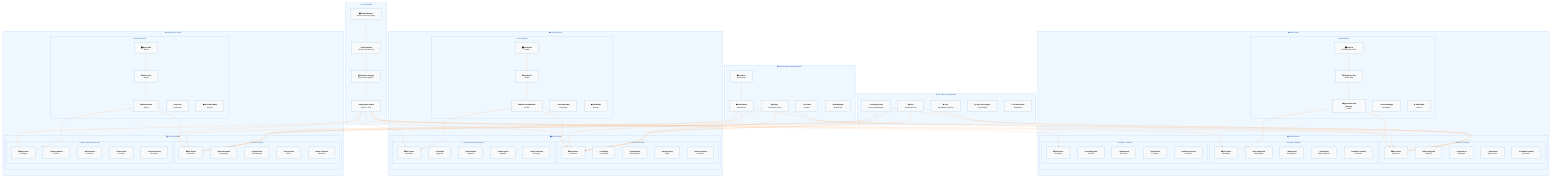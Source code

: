 %%{init: {
  'theme': 'base',
  'themeVariables': {
    'primaryColor': '#1f77b4',
    'primaryTextColor': '#000000',
    'primaryBorderColor': '#0d47a1',
    'lineColor': '#ff7f0e',
    'secondaryColor': '#2ca02c',
    'tertiaryColor': '#d62728',
    'background': '#ffffff',
    'mainBkg': '#f8f9fa',
    'secondBkg': '#e9ecef',
    'tertiaryBkg': '#dee2e6',
    'nodeBkg': '#ffffff',
    'nodeBorder': '#1f77b4',
    'clusterBkg': '#f0f8ff',
    'clusterBorder': '#4A90E2',
    'defaultLinkColor': '#ff7f0e',
    'titleColor': '#0d47a1',
    'textColor': '#000000',
    'nodeTextColor': '#000000',
    'clusterTextColor': '#000000'
  },
  'flowchart': {
    'nodeSpacing': 80,
    'rankSpacing': 120,
    'curve': 'basis',
    'padding': 35,
    'useMaxWidth': true,
    'htmlLabels': true,
    'diagramPadding': 30
  },
  'fontFamily': 'Segoe UI, Arial, sans-serif',
  'fontSize': 18,
  'fontWeight': '600'
}}%%
graph TB
    subgraph CI_CD["🚀 CI/CD PIPELINE"]
        GITHUB["<b>📦 GitHub Actions</b><br/><span style='color:#666;font-size:14px'>Source Control & Triggers</span>"]
        BUILD["<b>🔨 Build Pipeline</b><br/><span style='color:#666;font-size:14px'>Docker, Tests, Security</span>"]
        REGISTRY["<b>📋 Container Registry</b><br/><span style='color:#666;font-size:14px'>Multi-Cloud Registry</span>"]
        DEPLOY["<b>🚀 Deployment Engine</b><br/><span style='color:#666;font-size:14px'>ArgoCD + Flux</span>"]
    end
    
    subgraph AWS["☁️ AWS CLOUD"]
        subgraph AWS_REGIONS["🌍 AWS REGIONS"]
            subgraph AWS_US_EAST["📍 US-East-1 (Virginia)"]
                AWS_EKS_1["<b>☸️ EKS Cluster</b><br/><span style='color:#666;font-size:14px'>Production</span>"]
                AWS_RDS_1["<b>🐘 RDS PostgreSQL</b><br/><span style='color:#666;font-size:14px'>Multi-AZ</span>"]
                AWS_ELASTIC_1["<b>🔎 OpenSearch</b><br/><span style='color:#666;font-size:14px'>Managed</span>"]
                AWS_REDIS_1["<b>🔴 ElastiCache</b><br/><span style='color:#666;font-size:14px'>Redis Cluster</span>"]
                AWS_LAMBDA_1["<b>⚡ Lambda Functions</b><br/><span style='color:#666;font-size:14px'>Serverless</span>"]
            end
            
            subgraph AWS_US_WEST["📍 US-West-2 (Oregon)"]
                AWS_EKS_2["<b>☸️ EKS Cluster</b><br/><span style='color:#666;font-size:14px'>DR/Backup</span>"]
                AWS_RDS_2["<b>🐘 RDS PostgreSQL</b><br/><span style='color:#666;font-size:14px'>Read Replica</span>"]
                AWS_ELASTIC_2["<b>🔎 OpenSearch</b><br/><span style='color:#666;font-size:14px'>Cross-Region</span>"]
                AWS_REDIS_2["<b>🔴 ElastiCache</b><br/><span style='color:#666;font-size:14px'>Global Datastore</span>"]
                AWS_LAMBDA_2["<b>⚡ Lambda Functions</b><br/><span style='color:#666;font-size:14px'>Serverless</span>"]
            end
            
            subgraph AWS_EU["📍 EU-West-1 (Ireland)"]
                AWS_EKS_3["<b>☸️ EKS Cluster</b><br/><span style='color:#666;font-size:14px'>EU Region</span>"]
                AWS_RDS_3["<b>🐘 RDS PostgreSQL</b><br/><span style='color:#666;font-size:14px'>EU Data</span>"]
                AWS_ELASTIC_3["<b>🔎 OpenSearch</b><br/><span style='color:#666;font-size:14px'>EU Search</span>"]
                AWS_REDIS_3["<b>🔴 ElastiCache</b><br/><span style='color:#666;font-size:14px'>EU Cache</span>"]
                AWS_LAMBDA_3["<b>⚡ Lambda Functions</b><br/><span style='color:#666;font-size:14px'>Serverless</span>"]
            end
        end
        
        subgraph AWS_SERVICES["🔧 AWS SERVICES"]
            AWS_ALB["<b>⚖️ Application Load Balancer</b><br/><span style='color:#666;font-size:14px'>Global</span>"]
            AWS_CLOUDFRONT["<b>🌐 CloudFront CDN</b><br/><span style='color:#666;font-size:14px'>Global Edge</span>"]
            AWS_ROUTE53["<b>🌍 Route 53</b><br/><span style='color:#666;font-size:14px'>DNS & Health Checks</span>"]
            AWS_SECRETS["<b>🔐 Secrets Manager</b><br/><span style='color:#666;font-size:14px'>Centralized</span>"]
            AWS_IAM["<b>🛡️ IAM & KMS</b><br/><span style='color:#666;font-size:14px'>Security</span>"]
        end
    end
    
    subgraph GCP["☁️ GOOGLE CLOUD"]
        subgraph GCP_REGIONS["🌍 GCP REGIONS"]
            subgraph GCP_US_CENTRAL["📍 US-Central1 (Iowa)"]
                GCP_GKE_1["<b>☸️ GKE Cluster</b><br/><span style='color:#666;font-size:14px'>Production</span>"]
                GCP_CLOUD_SQL_1["<b>🐘 Cloud SQL</b><br/><span style='color:#666;font-size:14px'>PostgreSQL</span>"]
                GCP_ELASTIC_1["<b>🔎 Elasticsearch</b><br/><span style='color:#666;font-size:14px'>GKE Managed</span>"]
                GCP_REDIS_1["<b>🔴 Memorystore</b><br/><span style='color:#666;font-size:14px'>Redis</span>"]
                GCP_CLOUD_FUNCTIONS_1["<b>⚡ Cloud Functions</b><br/><span style='color:#666;font-size:14px'>Serverless</span>"]
            end
            
            subgraph GCP_ASIA["📍 Asia-Southeast1 (Singapore)"]
                GCP_GKE_2["<b>☸️ GKE Cluster</b><br/><span style='color:#666;font-size:14px'>Asia Pacific</span>"]
                GCP_CLOUD_SQL_2["<b>🐘 Cloud SQL</b><br/><span style='color:#666;font-size:14px'>Regional</span>"]
                GCP_ELASTIC_2["<b>🔎 Elasticsearch</b><br/><span style='color:#666;font-size:14px'>Regional</span>"]
                GCP_REDIS_2["<b>🔴 Memorystore</b><br/><span style='color:#666;font-size:14px'>Regional</span>"]
                GCP_CLOUD_FUNCTIONS_2["<b>⚡ Cloud Functions</b><br/><span style='color:#666;font-size:14px'>Serverless</span>"]
            end
        end
        
        subgraph GCP_SERVICES["🔧 GCP SERVICES"]
            GCP_LOAD_BALANCER["<b>⚖️ Global Load Balancer</b><br/><span style='color:#666;font-size:14px'>HTTP(S)</span>"]
            GCP_CDN["<b>🌐 Cloud CDN</b><br/><span style='color:#666;font-size:14px'>Global</span>"]
            GCP_DNS["<b>🌍 Cloud DNS</b><br/><span style='color:#666;font-size:14px'>Global</span>"]
            GCP_SECRET_MANAGER["<b>🔐 Secret Manager</b><br/><span style='color:#666;font-size:14px'>Centralized</span>"]
            GCP_IAM["<b>🛡️ IAM & KMS</b><br/><span style='color:#666;font-size:14px'>Security</span>"]
        end
    end
    
    subgraph AZURE["☁️ MICROSOFT AZURE"]
        subgraph AZURE_REGIONS["🌍 AZURE REGIONS"]
            subgraph AZURE_US_EAST["📍 East US (Virginia)"]
                AZURE_AKS_1["<b>☸️ AKS Cluster</b><br/><span style='color:#666;font-size:14px'>Production</span>"]
                AZURE_POSTGRES_1["<b>🐘 Azure Database</b><br/><span style='color:#666;font-size:14px'>PostgreSQL</span>"]
                AZURE_ELASTIC_1["<b>🔎 Elasticsearch</b><br/><span style='color:#666;font-size:14px'>AKS Managed</span>"]
                AZURE_REDIS_1["<b>🔴 Azure Cache</b><br/><span style='color:#666;font-size:14px'>Redis</span>"]
                AZURE_FUNCTIONS_1["<b>⚡ Azure Functions</b><br/><span style='color:#666;font-size:14px'>Serverless</span>"]
            end
            
            subgraph AZURE_EUROPE["📍 West Europe (Netherlands)"]
                AZURE_AKS_2["<b>☸️ AKS Cluster</b><br/><span style='color:#666;font-size:14px'>EU Region</span>"]
                AZURE_POSTGRES_2["<b>🐘 Azure Database</b><br/><span style='color:#666;font-size:14px'>EU Data</span>"]
                AZURE_ELASTIC_2["<b>🔎 Elasticsearch</b><br/><span style='color:#666;font-size:14px'>EU Search</span>"]
                AZURE_REDIS_2["<b>🔴 Azure Cache</b><br/><span style='color:#666;font-size:14px'>EU Cache</span>"]
                AZURE_FUNCTIONS_2["<b>⚡ Azure Functions</b><br/><span style='color:#666;font-size:14px'>Serverless</span>"]
            end
        end
        
        subgraph AZURE_SERVICES["🔧 AZURE SERVICES"]
            AZURE_LOAD_BALANCER["<b>⚖️ Load Balancer</b><br/><span style='color:#666;font-size:14px'>Global</span>"]
            AZURE_CDN["<b>🌐 Azure CDN</b><br/><span style='color:#666;font-size:14px'>Global</span>"]
            AZURE_DNS["<b>🌍 Azure DNS</b><br/><span style='color:#666;font-size:14px'>Global</span>"]
            AZURE_KEY_VAULT["<b>🔐 Key Vault</b><br/><span style='color:#666;font-size:14px'>Centralized</span>"]
            AZURE_IAM["<b>🛡️ Azure AD & RBAC</b><br/><span style='color:#666;font-size:14px'>Security</span>"]
        end
    end
    
    subgraph MONITORING["📊 MONITORING & OBSERVABILITY"]
        PROMETHEUS["<b>📈 Prometheus</b><br/><span style='color:#666;font-size:14px'>Multi-Cloud</span>"]
        GRAFANA["<b>📊 Grafana</b><br/><span style='color:#666;font-size:14px'>Dashboards</span>"]
        JAEGER["<b>🔍 Jaeger</b><br/><span style='color:#666;font-size:14px'>Distributed Tracing</span>"]
        ELK["<b>📝 ELK Stack</b><br/><span style='color:#666;font-size:14px'>Logging</span>"]
        ALERTMANAGER["<b>🚨 AlertManager</b><br/><span style='color:#666;font-size:14px'>Multi-Cloud</span>"]
    end
    
    subgraph SECURITY["🛡️ SECURITY & COMPLIANCE"]
        VAULT["<b>🔐 HashiCorp Vault</b><br/><span style='color:#666;font-size:14px'>Secrets Management</span>"]
        FALCO["<b>🔍 Falco</b><br/><span style='color:#666;font-size:14px'>Runtime Security</span>"]
        TRIVY["<b>🔒 Trivy</b><br/><span style='color:#666;font-size:14px'>Vulnerability Scanning</span>"]
        OPA["<b>📋 Open Policy Agent</b><br/><span style='color:#666;font-size:14px'>Policy Engine</span>"]
        CIS_BENCHMARK["<b>✅ CIS Benchmark</b><br/><span style='color:#666;font-size:14px'>Compliance</span>"]
    end
    
    %% CI/CD Connections
    GITHUB --> BUILD
    BUILD --> REGISTRY
    REGISTRY --> DEPLOY
    
    %% Deployment to Clouds
    DEPLOY --> AWS_EKS_1
    DEPLOY --> AWS_EKS_2
    DEPLOY --> AWS_EKS_3
    DEPLOY --> GCP_GKE_1
    DEPLOY --> GCP_GKE_2
    DEPLOY --> AZURE_AKS_1
    DEPLOY --> AZURE_AKS_2
    
    %% Load Balancer Connections
    AWS_ALB --> AWS_EKS_1
    AWS_ALB --> AWS_EKS_2
    GCP_LOAD_BALANCER --> GCP_GKE_1
    GCP_LOAD_BALANCER --> GCP_GKE_2
    AZURE_LOAD_BALANCER --> AZURE_AKS_1
    AZURE_LOAD_BALANCER --> AZURE_AKS_2
    
    %% CDN Connections
    AWS_CLOUDFRONT --> AWS_ALB
    GCP_CDN --> GCP_LOAD_BALANCER
    AZURE_CDN --> AZURE_LOAD_BALANCER
    
    %% DNS Connections
    AWS_ROUTE53 --> AWS_CLOUDFRONT
    GCP_DNS --> GCP_CDN
    AZURE_DNS --> AZURE_CDN
    
    %% Monitoring Connections
    PROMETHEUS --> AWS_EKS_1
    PROMETHEUS --> GCP_GKE_1
    PROMETHEUS --> AZURE_AKS_1
    GRAFANA --> PROMETHEUS
    JAEGER --> AWS_EKS_1
    JAEGER --> GCP_GKE_1
    JAEGER --> AZURE_AKS_1
    
    %% Security Connections
    VAULT --> AWS_EKS_1
    VAULT --> GCP_GKE_1
    VAULT --> AZURE_AKS_1
    FALCO --> AWS_EKS_1
    FALCO --> GCP_GKE_1
    FALCO --> AZURE_AKS_1
